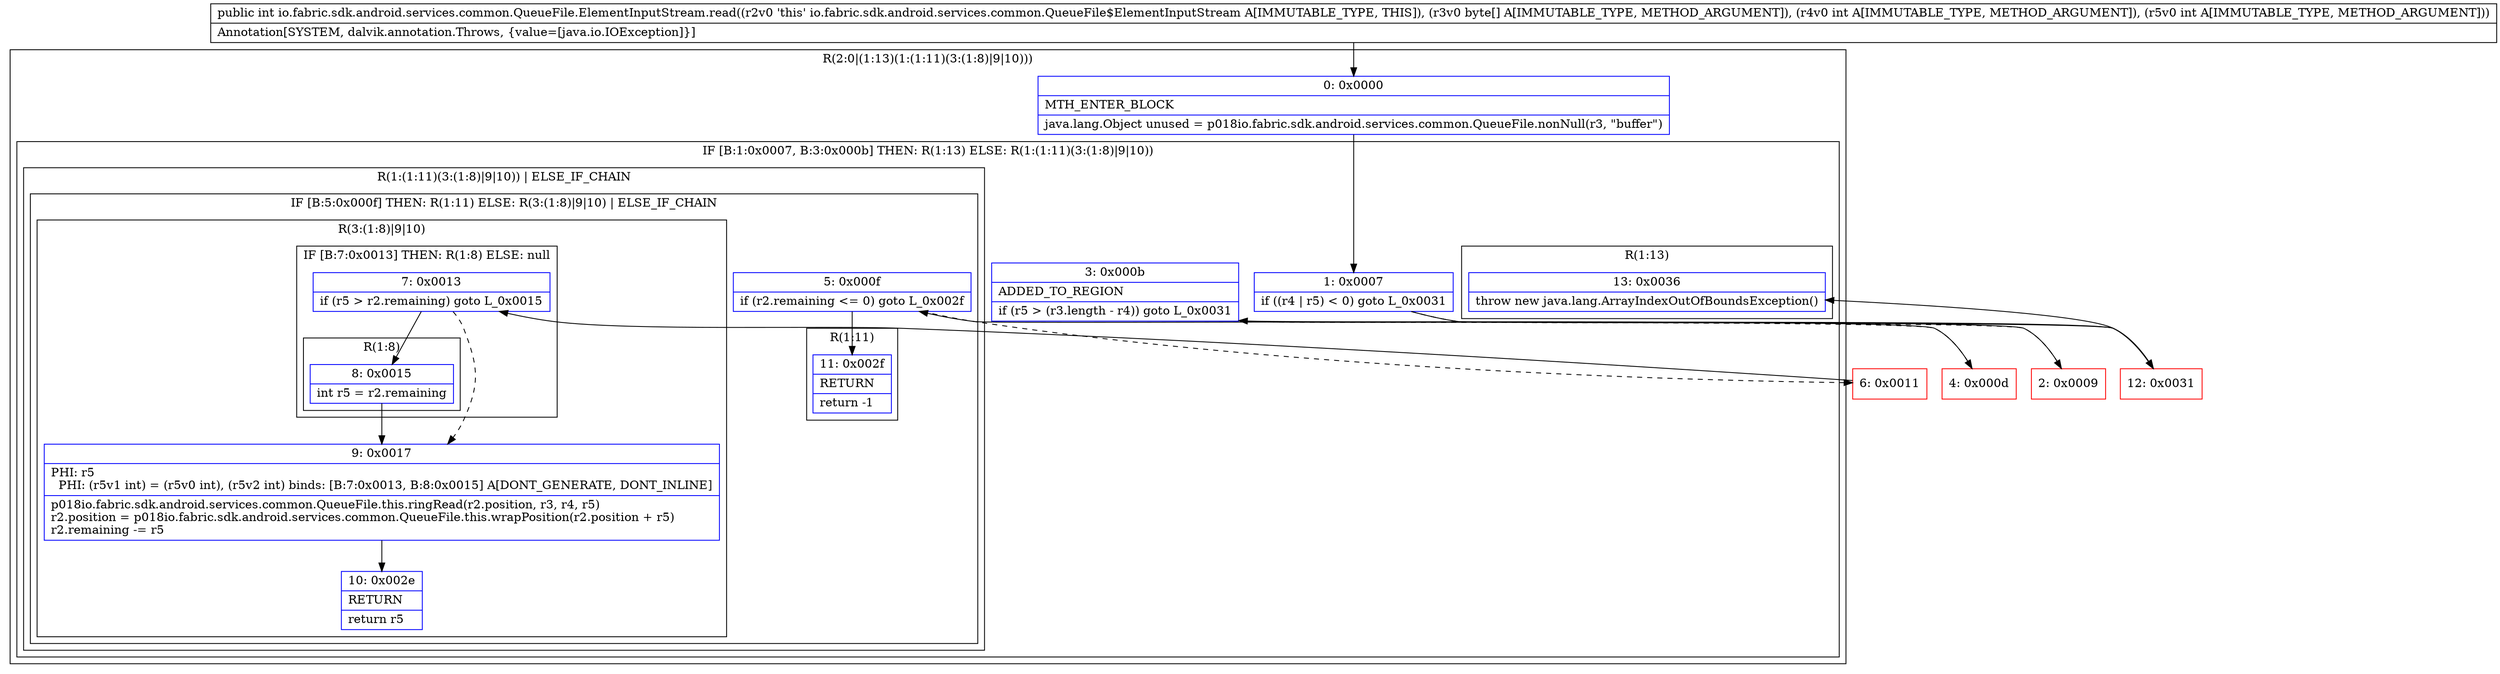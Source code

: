 digraph "CFG forio.fabric.sdk.android.services.common.QueueFile.ElementInputStream.read([BII)I" {
subgraph cluster_Region_423273606 {
label = "R(2:0|(1:13)(1:(1:11)(3:(1:8)|9|10)))";
node [shape=record,color=blue];
Node_0 [shape=record,label="{0\:\ 0x0000|MTH_ENTER_BLOCK\l|java.lang.Object unused = p018io.fabric.sdk.android.services.common.QueueFile.nonNull(r3, \"buffer\")\l}"];
subgraph cluster_IfRegion_607128264 {
label = "IF [B:1:0x0007, B:3:0x000b] THEN: R(1:13) ELSE: R(1:(1:11)(3:(1:8)|9|10))";
node [shape=record,color=blue];
Node_1 [shape=record,label="{1\:\ 0x0007|if ((r4 \| r5) \< 0) goto L_0x0031\l}"];
Node_3 [shape=record,label="{3\:\ 0x000b|ADDED_TO_REGION\l|if (r5 \> (r3.length \- r4)) goto L_0x0031\l}"];
subgraph cluster_Region_84821858 {
label = "R(1:13)";
node [shape=record,color=blue];
Node_13 [shape=record,label="{13\:\ 0x0036|throw new java.lang.ArrayIndexOutOfBoundsException()\l}"];
}
subgraph cluster_Region_1221269152 {
label = "R(1:(1:11)(3:(1:8)|9|10)) | ELSE_IF_CHAIN\l";
node [shape=record,color=blue];
subgraph cluster_IfRegion_77174187 {
label = "IF [B:5:0x000f] THEN: R(1:11) ELSE: R(3:(1:8)|9|10) | ELSE_IF_CHAIN\l";
node [shape=record,color=blue];
Node_5 [shape=record,label="{5\:\ 0x000f|if (r2.remaining \<= 0) goto L_0x002f\l}"];
subgraph cluster_Region_542882234 {
label = "R(1:11)";
node [shape=record,color=blue];
Node_11 [shape=record,label="{11\:\ 0x002f|RETURN\l|return \-1\l}"];
}
subgraph cluster_Region_1461309316 {
label = "R(3:(1:8)|9|10)";
node [shape=record,color=blue];
subgraph cluster_IfRegion_1199029713 {
label = "IF [B:7:0x0013] THEN: R(1:8) ELSE: null";
node [shape=record,color=blue];
Node_7 [shape=record,label="{7\:\ 0x0013|if (r5 \> r2.remaining) goto L_0x0015\l}"];
subgraph cluster_Region_260791385 {
label = "R(1:8)";
node [shape=record,color=blue];
Node_8 [shape=record,label="{8\:\ 0x0015|int r5 = r2.remaining\l}"];
}
}
Node_9 [shape=record,label="{9\:\ 0x0017|PHI: r5 \l  PHI: (r5v1 int) = (r5v0 int), (r5v2 int) binds: [B:7:0x0013, B:8:0x0015] A[DONT_GENERATE, DONT_INLINE]\l|p018io.fabric.sdk.android.services.common.QueueFile.this.ringRead(r2.position, r3, r4, r5)\lr2.position = p018io.fabric.sdk.android.services.common.QueueFile.this.wrapPosition(r2.position + r5)\lr2.remaining \-= r5\l}"];
Node_10 [shape=record,label="{10\:\ 0x002e|RETURN\l|return r5\l}"];
}
}
}
}
}
Node_2 [shape=record,color=red,label="{2\:\ 0x0009}"];
Node_4 [shape=record,color=red,label="{4\:\ 0x000d}"];
Node_6 [shape=record,color=red,label="{6\:\ 0x0011}"];
Node_12 [shape=record,color=red,label="{12\:\ 0x0031}"];
MethodNode[shape=record,label="{public int io.fabric.sdk.android.services.common.QueueFile.ElementInputStream.read((r2v0 'this' io.fabric.sdk.android.services.common.QueueFile$ElementInputStream A[IMMUTABLE_TYPE, THIS]), (r3v0 byte[] A[IMMUTABLE_TYPE, METHOD_ARGUMENT]), (r4v0 int A[IMMUTABLE_TYPE, METHOD_ARGUMENT]), (r5v0 int A[IMMUTABLE_TYPE, METHOD_ARGUMENT]))  | Annotation[SYSTEM, dalvik.annotation.Throws, \{value=[java.io.IOException]\}]\l}"];
MethodNode -> Node_0;
Node_0 -> Node_1;
Node_1 -> Node_2[style=dashed];
Node_1 -> Node_12;
Node_3 -> Node_4[style=dashed];
Node_3 -> Node_12;
Node_5 -> Node_6[style=dashed];
Node_5 -> Node_11;
Node_7 -> Node_8;
Node_7 -> Node_9[style=dashed];
Node_8 -> Node_9;
Node_9 -> Node_10;
Node_2 -> Node_3;
Node_4 -> Node_5;
Node_6 -> Node_7;
Node_12 -> Node_13;
}

